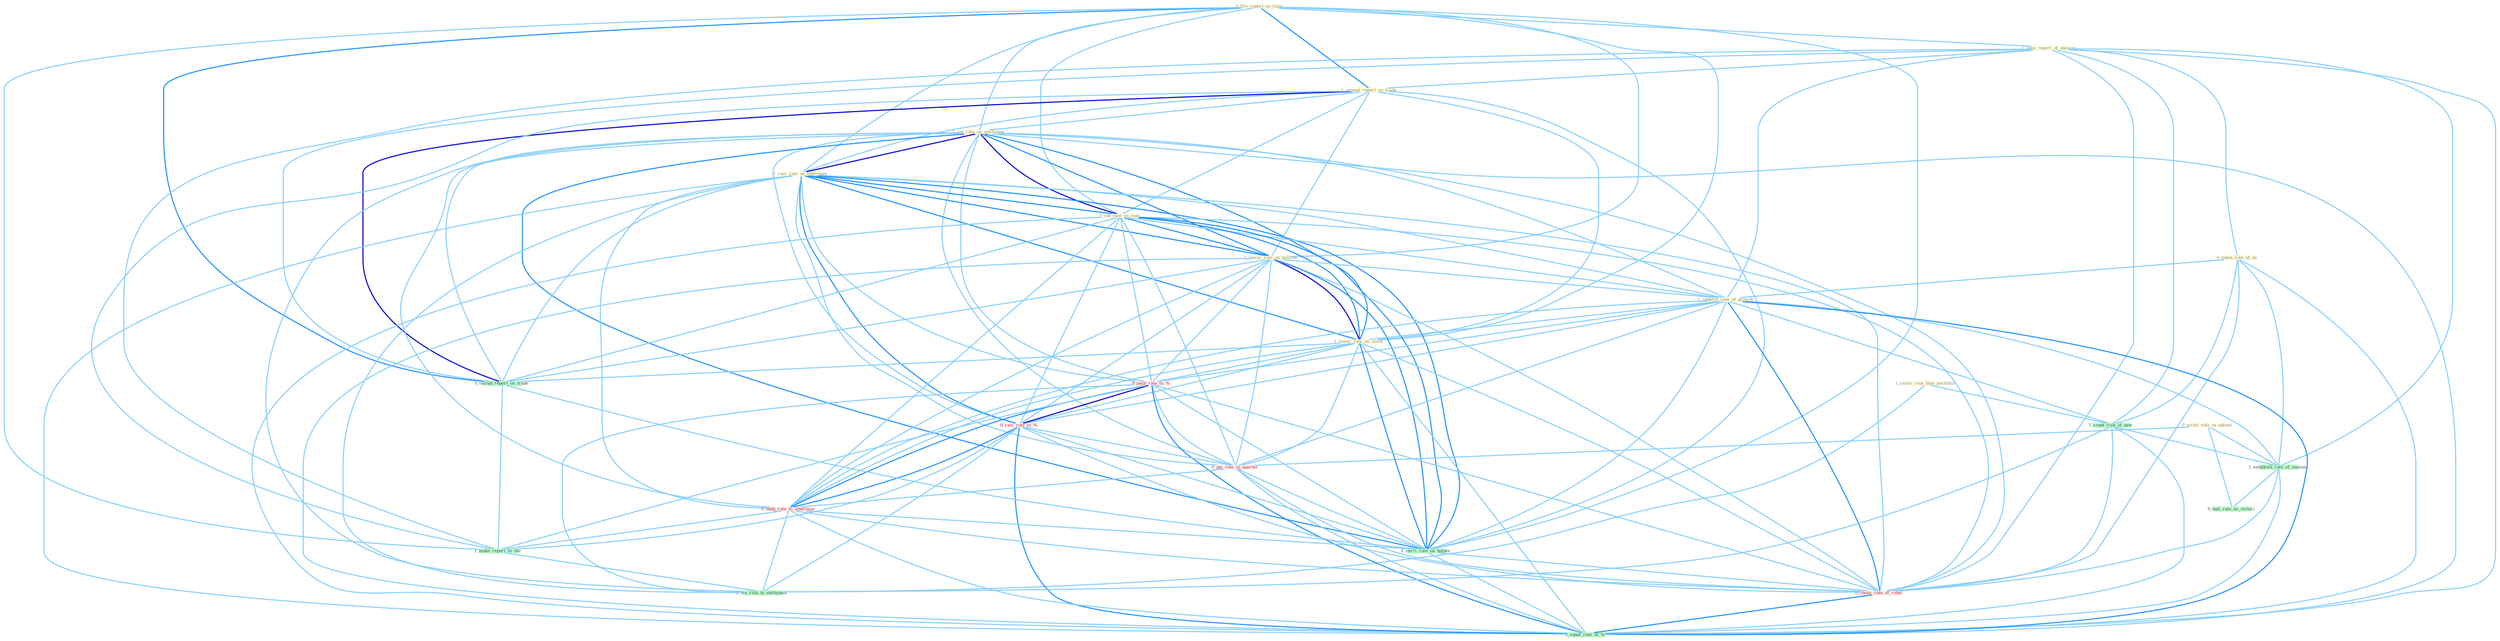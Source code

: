 Graph G{ 
    node
    [shape=polygon,style=filled,width=.5,height=.06,color="#BDFCC9",fixedsize=true,fontsize=4,
    fontcolor="#2f4f4f"];
    {node
    [color="#ffffe0", fontcolor="#8b7d6b"] "1_involv_risk_than_portfolio " "0_file_report_on_time " "1_seen_report_of_unawar " "1_expand_report_on_trade " "1_cut_rate_on_entitynam " "0_taken_role_of_on " "1_rais_rate_on_entitynam " "1_cut_rate_on_loan " "1_lower_rate_on_million " "1_underst_rate_of_growth " "0_write_rule_in_advanc " "1_lower_rate_on_stock "}
{node [color="#fff0f5", fontcolor="#b22222"] "0_push_rate_to_% " "0_rais_rate_to_% " "0_pai_rate_in_quarter " "0_nudg_rate_to_othernum " "0_choos_rate_of_rebat "}
edge [color="#B0E2FF"];

	"1_involv_risk_than_portfolio " -- "1_count_risk_of_new " [w="1", color="#87cefa" ];
	"1_involv_risk_than_portfolio " -- "1_wa_risk_to_entitynam " [w="1", color="#87cefa" ];
	"0_file_report_on_time " -- "1_seen_report_of_unawar " [w="1", color="#87cefa" ];
	"0_file_report_on_time " -- "1_expand_report_on_trade " [w="2", color="#1e90ff" , len=0.8];
	"0_file_report_on_time " -- "1_cut_rate_on_entitynam " [w="1", color="#87cefa" ];
	"0_file_report_on_time " -- "1_rais_rate_on_entitynam " [w="1", color="#87cefa" ];
	"0_file_report_on_time " -- "1_cut_rate_on_loan " [w="1", color="#87cefa" ];
	"0_file_report_on_time " -- "1_lower_rate_on_million " [w="1", color="#87cefa" ];
	"0_file_report_on_time " -- "1_lower_rate_on_stock " [w="1", color="#87cefa" ];
	"0_file_report_on_time " -- "1_includ_report_on_trade " [w="2", color="#1e90ff" , len=0.8];
	"0_file_report_on_time " -- "1_carri_rate_on_balanc " [w="1", color="#87cefa" ];
	"0_file_report_on_time " -- "1_make_report_to_the " [w="1", color="#87cefa" ];
	"1_seen_report_of_unawar " -- "1_expand_report_on_trade " [w="1", color="#87cefa" ];
	"1_seen_report_of_unawar " -- "0_taken_role_of_on " [w="1", color="#87cefa" ];
	"1_seen_report_of_unawar " -- "1_underst_rate_of_growth " [w="1", color="#87cefa" ];
	"1_seen_report_of_unawar " -- "1_count_risk_of_new " [w="1", color="#87cefa" ];
	"1_seen_report_of_unawar " -- "1_establish_rule_of_immun " [w="1", color="#87cefa" ];
	"1_seen_report_of_unawar " -- "1_includ_report_on_trade " [w="1", color="#87cefa" ];
	"1_seen_report_of_unawar " -- "1_make_report_to_the " [w="1", color="#87cefa" ];
	"1_seen_report_of_unawar " -- "0_choos_rate_of_rebat " [w="1", color="#87cefa" ];
	"1_seen_report_of_unawar " -- "1_equal_rate_of_% " [w="1", color="#87cefa" ];
	"1_expand_report_on_trade " -- "1_cut_rate_on_entitynam " [w="1", color="#87cefa" ];
	"1_expand_report_on_trade " -- "1_rais_rate_on_entitynam " [w="1", color="#87cefa" ];
	"1_expand_report_on_trade " -- "1_cut_rate_on_loan " [w="1", color="#87cefa" ];
	"1_expand_report_on_trade " -- "1_lower_rate_on_million " [w="1", color="#87cefa" ];
	"1_expand_report_on_trade " -- "1_lower_rate_on_stock " [w="1", color="#87cefa" ];
	"1_expand_report_on_trade " -- "1_includ_report_on_trade " [w="3", color="#0000cd" , len=0.6];
	"1_expand_report_on_trade " -- "1_carri_rate_on_balanc " [w="1", color="#87cefa" ];
	"1_expand_report_on_trade " -- "1_make_report_to_the " [w="1", color="#87cefa" ];
	"1_cut_rate_on_entitynam " -- "1_rais_rate_on_entitynam " [w="3", color="#0000cd" , len=0.6];
	"1_cut_rate_on_entitynam " -- "1_cut_rate_on_loan " [w="3", color="#0000cd" , len=0.6];
	"1_cut_rate_on_entitynam " -- "1_lower_rate_on_million " [w="2", color="#1e90ff" , len=0.8];
	"1_cut_rate_on_entitynam " -- "1_underst_rate_of_growth " [w="1", color="#87cefa" ];
	"1_cut_rate_on_entitynam " -- "1_lower_rate_on_stock " [w="2", color="#1e90ff" , len=0.8];
	"1_cut_rate_on_entitynam " -- "0_push_rate_to_% " [w="1", color="#87cefa" ];
	"1_cut_rate_on_entitynam " -- "0_rais_rate_to_% " [w="1", color="#87cefa" ];
	"1_cut_rate_on_entitynam " -- "0_pai_rate_in_quarter " [w="1", color="#87cefa" ];
	"1_cut_rate_on_entitynam " -- "0_nudg_rate_to_othernum " [w="1", color="#87cefa" ];
	"1_cut_rate_on_entitynam " -- "1_includ_report_on_trade " [w="1", color="#87cefa" ];
	"1_cut_rate_on_entitynam " -- "1_carri_rate_on_balanc " [w="2", color="#1e90ff" , len=0.8];
	"1_cut_rate_on_entitynam " -- "0_choos_rate_of_rebat " [w="1", color="#87cefa" ];
	"1_cut_rate_on_entitynam " -- "1_wa_risk_to_entitynam " [w="1", color="#87cefa" ];
	"1_cut_rate_on_entitynam " -- "1_equal_rate_of_% " [w="1", color="#87cefa" ];
	"0_taken_role_of_on " -- "1_underst_rate_of_growth " [w="1", color="#87cefa" ];
	"0_taken_role_of_on " -- "1_count_risk_of_new " [w="1", color="#87cefa" ];
	"0_taken_role_of_on " -- "1_establish_rule_of_immun " [w="1", color="#87cefa" ];
	"0_taken_role_of_on " -- "0_choos_rate_of_rebat " [w="1", color="#87cefa" ];
	"0_taken_role_of_on " -- "1_equal_rate_of_% " [w="1", color="#87cefa" ];
	"1_rais_rate_on_entitynam " -- "1_cut_rate_on_loan " [w="2", color="#1e90ff" , len=0.8];
	"1_rais_rate_on_entitynam " -- "1_lower_rate_on_million " [w="2", color="#1e90ff" , len=0.8];
	"1_rais_rate_on_entitynam " -- "1_underst_rate_of_growth " [w="1", color="#87cefa" ];
	"1_rais_rate_on_entitynam " -- "1_lower_rate_on_stock " [w="2", color="#1e90ff" , len=0.8];
	"1_rais_rate_on_entitynam " -- "0_push_rate_to_% " [w="1", color="#87cefa" ];
	"1_rais_rate_on_entitynam " -- "0_rais_rate_to_% " [w="2", color="#1e90ff" , len=0.8];
	"1_rais_rate_on_entitynam " -- "0_pai_rate_in_quarter " [w="1", color="#87cefa" ];
	"1_rais_rate_on_entitynam " -- "0_nudg_rate_to_othernum " [w="1", color="#87cefa" ];
	"1_rais_rate_on_entitynam " -- "1_includ_report_on_trade " [w="1", color="#87cefa" ];
	"1_rais_rate_on_entitynam " -- "1_carri_rate_on_balanc " [w="2", color="#1e90ff" , len=0.8];
	"1_rais_rate_on_entitynam " -- "0_choos_rate_of_rebat " [w="1", color="#87cefa" ];
	"1_rais_rate_on_entitynam " -- "1_wa_risk_to_entitynam " [w="1", color="#87cefa" ];
	"1_rais_rate_on_entitynam " -- "1_equal_rate_of_% " [w="1", color="#87cefa" ];
	"1_cut_rate_on_loan " -- "1_lower_rate_on_million " [w="2", color="#1e90ff" , len=0.8];
	"1_cut_rate_on_loan " -- "1_underst_rate_of_growth " [w="1", color="#87cefa" ];
	"1_cut_rate_on_loan " -- "1_lower_rate_on_stock " [w="2", color="#1e90ff" , len=0.8];
	"1_cut_rate_on_loan " -- "0_push_rate_to_% " [w="1", color="#87cefa" ];
	"1_cut_rate_on_loan " -- "0_rais_rate_to_% " [w="1", color="#87cefa" ];
	"1_cut_rate_on_loan " -- "0_pai_rate_in_quarter " [w="1", color="#87cefa" ];
	"1_cut_rate_on_loan " -- "0_nudg_rate_to_othernum " [w="1", color="#87cefa" ];
	"1_cut_rate_on_loan " -- "1_includ_report_on_trade " [w="1", color="#87cefa" ];
	"1_cut_rate_on_loan " -- "1_carri_rate_on_balanc " [w="2", color="#1e90ff" , len=0.8];
	"1_cut_rate_on_loan " -- "0_choos_rate_of_rebat " [w="1", color="#87cefa" ];
	"1_cut_rate_on_loan " -- "1_equal_rate_of_% " [w="1", color="#87cefa" ];
	"1_lower_rate_on_million " -- "1_underst_rate_of_growth " [w="1", color="#87cefa" ];
	"1_lower_rate_on_million " -- "1_lower_rate_on_stock " [w="3", color="#0000cd" , len=0.6];
	"1_lower_rate_on_million " -- "0_push_rate_to_% " [w="1", color="#87cefa" ];
	"1_lower_rate_on_million " -- "0_rais_rate_to_% " [w="1", color="#87cefa" ];
	"1_lower_rate_on_million " -- "0_pai_rate_in_quarter " [w="1", color="#87cefa" ];
	"1_lower_rate_on_million " -- "0_nudg_rate_to_othernum " [w="1", color="#87cefa" ];
	"1_lower_rate_on_million " -- "1_includ_report_on_trade " [w="1", color="#87cefa" ];
	"1_lower_rate_on_million " -- "1_carri_rate_on_balanc " [w="2", color="#1e90ff" , len=0.8];
	"1_lower_rate_on_million " -- "0_choos_rate_of_rebat " [w="1", color="#87cefa" ];
	"1_lower_rate_on_million " -- "1_equal_rate_of_% " [w="1", color="#87cefa" ];
	"1_underst_rate_of_growth " -- "1_lower_rate_on_stock " [w="1", color="#87cefa" ];
	"1_underst_rate_of_growth " -- "1_count_risk_of_new " [w="1", color="#87cefa" ];
	"1_underst_rate_of_growth " -- "0_push_rate_to_% " [w="1", color="#87cefa" ];
	"1_underst_rate_of_growth " -- "0_rais_rate_to_% " [w="1", color="#87cefa" ];
	"1_underst_rate_of_growth " -- "1_establish_rule_of_immun " [w="1", color="#87cefa" ];
	"1_underst_rate_of_growth " -- "0_pai_rate_in_quarter " [w="1", color="#87cefa" ];
	"1_underst_rate_of_growth " -- "0_nudg_rate_to_othernum " [w="1", color="#87cefa" ];
	"1_underst_rate_of_growth " -- "1_carri_rate_on_balanc " [w="1", color="#87cefa" ];
	"1_underst_rate_of_growth " -- "0_choos_rate_of_rebat " [w="2", color="#1e90ff" , len=0.8];
	"1_underst_rate_of_growth " -- "1_equal_rate_of_% " [w="2", color="#1e90ff" , len=0.8];
	"0_write_rule_in_advanc " -- "1_establish_rule_of_immun " [w="1", color="#87cefa" ];
	"0_write_rule_in_advanc " -- "0_pai_rate_in_quarter " [w="1", color="#87cefa" ];
	"0_write_rule_in_advanc " -- "0_hail_rule_as_victori " [w="1", color="#87cefa" ];
	"1_lower_rate_on_stock " -- "0_push_rate_to_% " [w="1", color="#87cefa" ];
	"1_lower_rate_on_stock " -- "0_rais_rate_to_% " [w="1", color="#87cefa" ];
	"1_lower_rate_on_stock " -- "0_pai_rate_in_quarter " [w="1", color="#87cefa" ];
	"1_lower_rate_on_stock " -- "0_nudg_rate_to_othernum " [w="1", color="#87cefa" ];
	"1_lower_rate_on_stock " -- "1_includ_report_on_trade " [w="1", color="#87cefa" ];
	"1_lower_rate_on_stock " -- "1_carri_rate_on_balanc " [w="2", color="#1e90ff" , len=0.8];
	"1_lower_rate_on_stock " -- "0_choos_rate_of_rebat " [w="1", color="#87cefa" ];
	"1_lower_rate_on_stock " -- "1_equal_rate_of_% " [w="1", color="#87cefa" ];
	"1_count_risk_of_new " -- "1_establish_rule_of_immun " [w="1", color="#87cefa" ];
	"1_count_risk_of_new " -- "0_choos_rate_of_rebat " [w="1", color="#87cefa" ];
	"1_count_risk_of_new " -- "1_wa_risk_to_entitynam " [w="1", color="#87cefa" ];
	"1_count_risk_of_new " -- "1_equal_rate_of_% " [w="1", color="#87cefa" ];
	"0_push_rate_to_% " -- "0_rais_rate_to_% " [w="3", color="#0000cd" , len=0.6];
	"0_push_rate_to_% " -- "0_pai_rate_in_quarter " [w="1", color="#87cefa" ];
	"0_push_rate_to_% " -- "0_nudg_rate_to_othernum " [w="2", color="#1e90ff" , len=0.8];
	"0_push_rate_to_% " -- "1_carri_rate_on_balanc " [w="1", color="#87cefa" ];
	"0_push_rate_to_% " -- "1_make_report_to_the " [w="1", color="#87cefa" ];
	"0_push_rate_to_% " -- "0_choos_rate_of_rebat " [w="1", color="#87cefa" ];
	"0_push_rate_to_% " -- "1_wa_risk_to_entitynam " [w="1", color="#87cefa" ];
	"0_push_rate_to_% " -- "1_equal_rate_of_% " [w="2", color="#1e90ff" , len=0.8];
	"0_rais_rate_to_% " -- "0_pai_rate_in_quarter " [w="1", color="#87cefa" ];
	"0_rais_rate_to_% " -- "0_nudg_rate_to_othernum " [w="2", color="#1e90ff" , len=0.8];
	"0_rais_rate_to_% " -- "1_carri_rate_on_balanc " [w="1", color="#87cefa" ];
	"0_rais_rate_to_% " -- "1_make_report_to_the " [w="1", color="#87cefa" ];
	"0_rais_rate_to_% " -- "0_choos_rate_of_rebat " [w="1", color="#87cefa" ];
	"0_rais_rate_to_% " -- "1_wa_risk_to_entitynam " [w="1", color="#87cefa" ];
	"0_rais_rate_to_% " -- "1_equal_rate_of_% " [w="2", color="#1e90ff" , len=0.8];
	"1_establish_rule_of_immun " -- "0_choos_rate_of_rebat " [w="1", color="#87cefa" ];
	"1_establish_rule_of_immun " -- "0_hail_rule_as_victori " [w="1", color="#87cefa" ];
	"1_establish_rule_of_immun " -- "1_equal_rate_of_% " [w="1", color="#87cefa" ];
	"0_pai_rate_in_quarter " -- "0_nudg_rate_to_othernum " [w="1", color="#87cefa" ];
	"0_pai_rate_in_quarter " -- "1_carri_rate_on_balanc " [w="1", color="#87cefa" ];
	"0_pai_rate_in_quarter " -- "0_choos_rate_of_rebat " [w="1", color="#87cefa" ];
	"0_pai_rate_in_quarter " -- "1_equal_rate_of_% " [w="1", color="#87cefa" ];
	"0_nudg_rate_to_othernum " -- "1_carri_rate_on_balanc " [w="1", color="#87cefa" ];
	"0_nudg_rate_to_othernum " -- "1_make_report_to_the " [w="1", color="#87cefa" ];
	"0_nudg_rate_to_othernum " -- "0_choos_rate_of_rebat " [w="1", color="#87cefa" ];
	"0_nudg_rate_to_othernum " -- "1_wa_risk_to_entitynam " [w="1", color="#87cefa" ];
	"0_nudg_rate_to_othernum " -- "1_equal_rate_of_% " [w="1", color="#87cefa" ];
	"1_includ_report_on_trade " -- "1_carri_rate_on_balanc " [w="1", color="#87cefa" ];
	"1_includ_report_on_trade " -- "1_make_report_to_the " [w="1", color="#87cefa" ];
	"1_carri_rate_on_balanc " -- "0_choos_rate_of_rebat " [w="1", color="#87cefa" ];
	"1_carri_rate_on_balanc " -- "1_equal_rate_of_% " [w="1", color="#87cefa" ];
	"1_make_report_to_the " -- "1_wa_risk_to_entitynam " [w="1", color="#87cefa" ];
	"0_choos_rate_of_rebat " -- "1_equal_rate_of_% " [w="2", color="#1e90ff" , len=0.8];
}